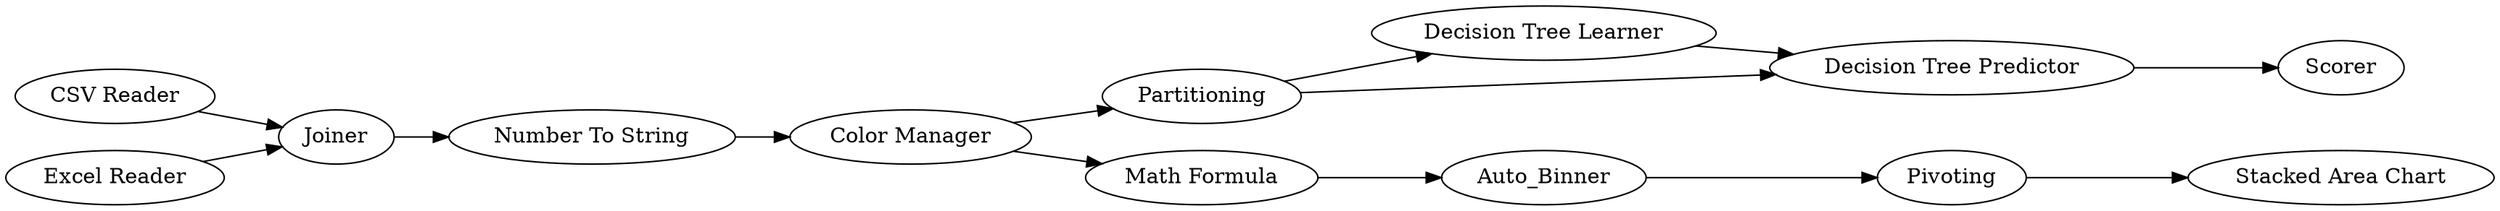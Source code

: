 digraph {
	104 [label="Number To String"]
	106 [label="Color Manager"]
	107 [label=Partitioning]
	108 [label="Decision Tree Learner"]
	109 [label="Decision Tree Predictor"]
	117 [label="Math Formula"]
	119 [label=Auto_Binner]
	120 [label=Pivoting]
	123 [label="Stacked Area Chart"]
	125 [label="CSV Reader"]
	126 [label="Excel Reader"]
	127 [label=Scorer]
	128 [label=Joiner]
	104 -> 106
	106 -> 107
	106 -> 117
	107 -> 109
	107 -> 108
	108 -> 109
	109 -> 127
	117 -> 119
	119 -> 120
	120 -> 123
	125 -> 128
	126 -> 128
	128 -> 104
	rankdir=LR
}
